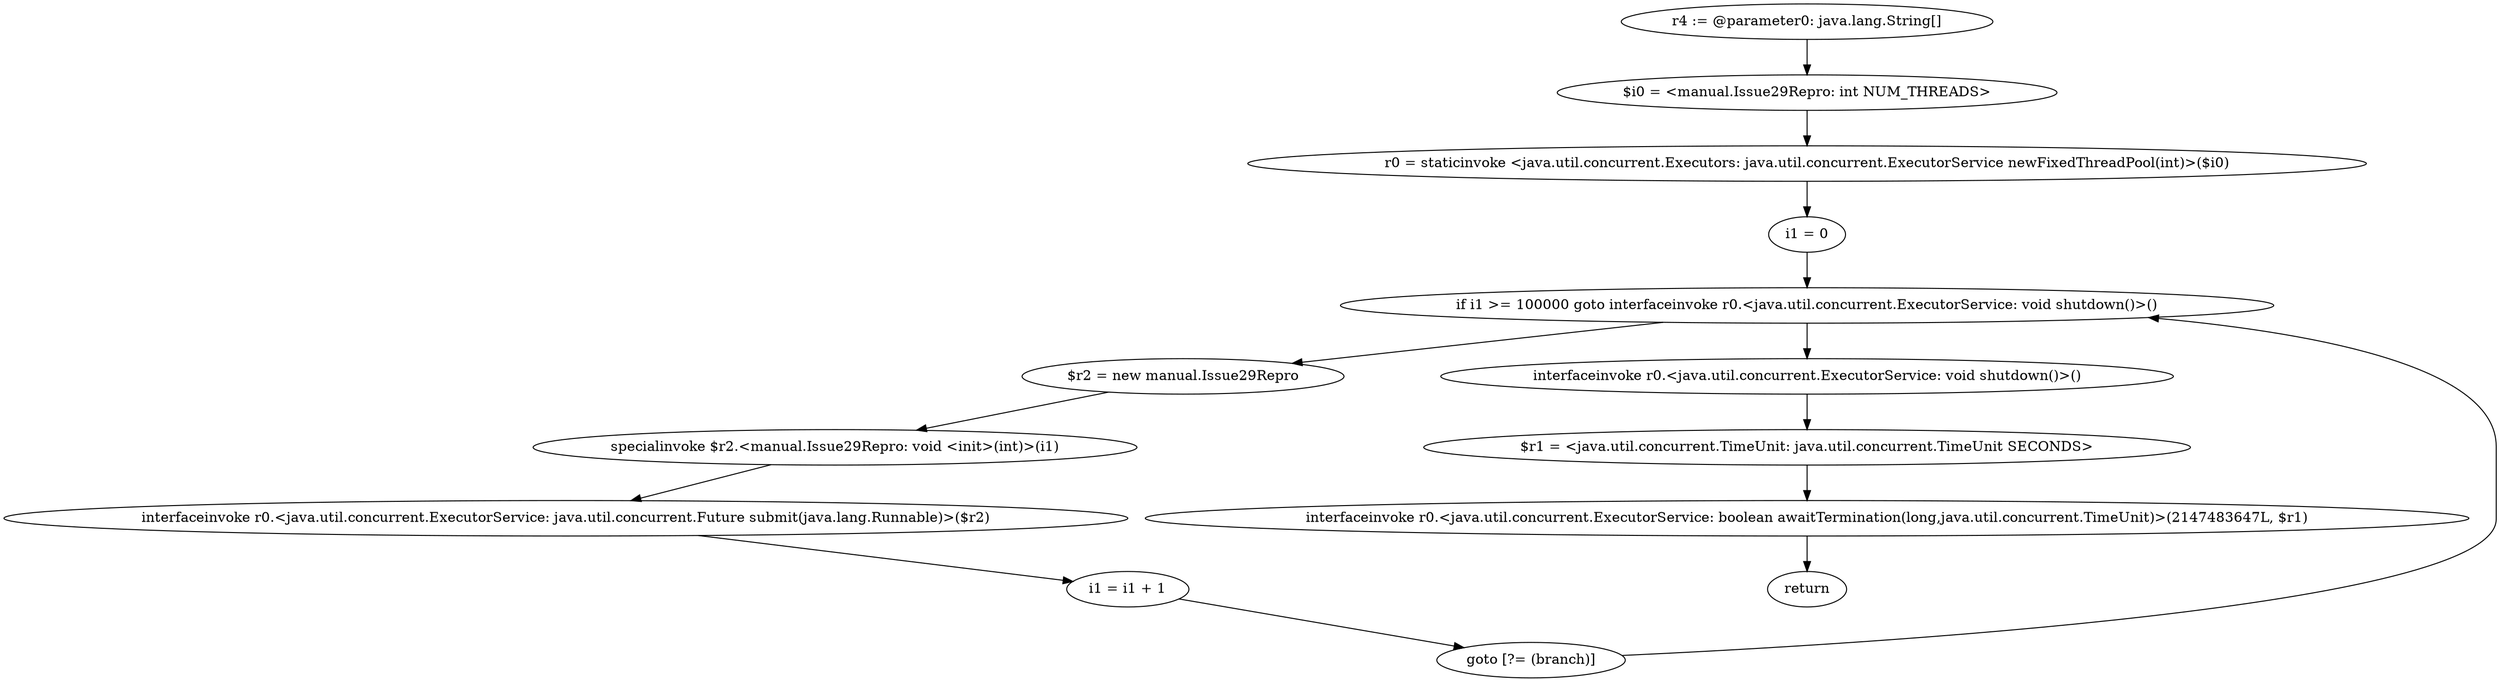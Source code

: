 digraph "unitGraph" {
    "r4 := @parameter0: java.lang.String[]"
    "$i0 = <manual.Issue29Repro: int NUM_THREADS>"
    "r0 = staticinvoke <java.util.concurrent.Executors: java.util.concurrent.ExecutorService newFixedThreadPool(int)>($i0)"
    "i1 = 0"
    "if i1 >= 100000 goto interfaceinvoke r0.<java.util.concurrent.ExecutorService: void shutdown()>()"
    "$r2 = new manual.Issue29Repro"
    "specialinvoke $r2.<manual.Issue29Repro: void <init>(int)>(i1)"
    "interfaceinvoke r0.<java.util.concurrent.ExecutorService: java.util.concurrent.Future submit(java.lang.Runnable)>($r2)"
    "i1 = i1 + 1"
    "goto [?= (branch)]"
    "interfaceinvoke r0.<java.util.concurrent.ExecutorService: void shutdown()>()"
    "$r1 = <java.util.concurrent.TimeUnit: java.util.concurrent.TimeUnit SECONDS>"
    "interfaceinvoke r0.<java.util.concurrent.ExecutorService: boolean awaitTermination(long,java.util.concurrent.TimeUnit)>(2147483647L, $r1)"
    "return"
    "r4 := @parameter0: java.lang.String[]"->"$i0 = <manual.Issue29Repro: int NUM_THREADS>";
    "$i0 = <manual.Issue29Repro: int NUM_THREADS>"->"r0 = staticinvoke <java.util.concurrent.Executors: java.util.concurrent.ExecutorService newFixedThreadPool(int)>($i0)";
    "r0 = staticinvoke <java.util.concurrent.Executors: java.util.concurrent.ExecutorService newFixedThreadPool(int)>($i0)"->"i1 = 0";
    "i1 = 0"->"if i1 >= 100000 goto interfaceinvoke r0.<java.util.concurrent.ExecutorService: void shutdown()>()";
    "if i1 >= 100000 goto interfaceinvoke r0.<java.util.concurrent.ExecutorService: void shutdown()>()"->"$r2 = new manual.Issue29Repro";
    "if i1 >= 100000 goto interfaceinvoke r0.<java.util.concurrent.ExecutorService: void shutdown()>()"->"interfaceinvoke r0.<java.util.concurrent.ExecutorService: void shutdown()>()";
    "$r2 = new manual.Issue29Repro"->"specialinvoke $r2.<manual.Issue29Repro: void <init>(int)>(i1)";
    "specialinvoke $r2.<manual.Issue29Repro: void <init>(int)>(i1)"->"interfaceinvoke r0.<java.util.concurrent.ExecutorService: java.util.concurrent.Future submit(java.lang.Runnable)>($r2)";
    "interfaceinvoke r0.<java.util.concurrent.ExecutorService: java.util.concurrent.Future submit(java.lang.Runnable)>($r2)"->"i1 = i1 + 1";
    "i1 = i1 + 1"->"goto [?= (branch)]";
    "goto [?= (branch)]"->"if i1 >= 100000 goto interfaceinvoke r0.<java.util.concurrent.ExecutorService: void shutdown()>()";
    "interfaceinvoke r0.<java.util.concurrent.ExecutorService: void shutdown()>()"->"$r1 = <java.util.concurrent.TimeUnit: java.util.concurrent.TimeUnit SECONDS>";
    "$r1 = <java.util.concurrent.TimeUnit: java.util.concurrent.TimeUnit SECONDS>"->"interfaceinvoke r0.<java.util.concurrent.ExecutorService: boolean awaitTermination(long,java.util.concurrent.TimeUnit)>(2147483647L, $r1)";
    "interfaceinvoke r0.<java.util.concurrent.ExecutorService: boolean awaitTermination(long,java.util.concurrent.TimeUnit)>(2147483647L, $r1)"->"return";
}
